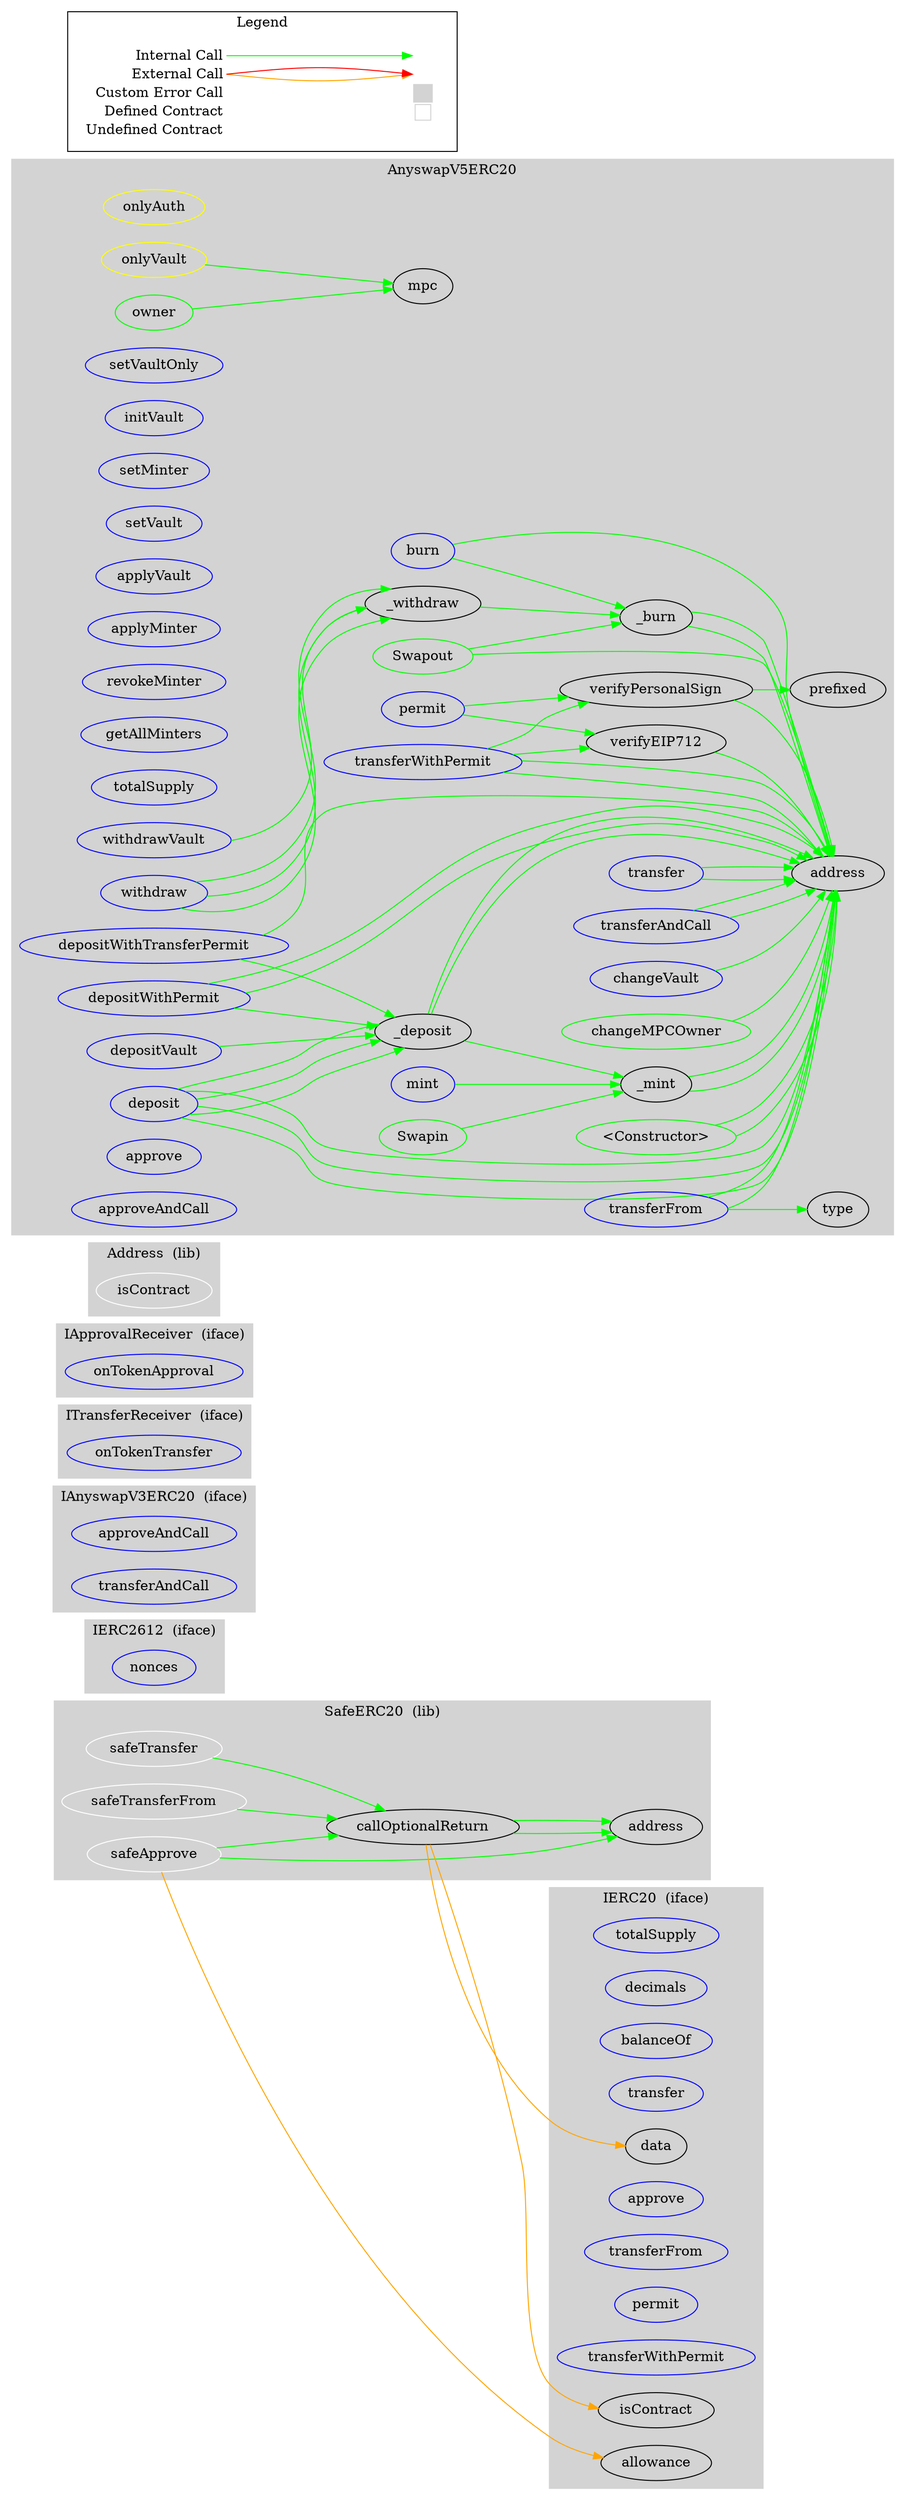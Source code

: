 digraph G {
  graph [ ratio = "auto", page = "100", compound =true ];
subgraph "clusterIERC20" {
  graph [ label = "IERC20  (iface)", color = "lightgray", style = "filled", bgcolor = "lightgray" ];
  "IERC20.totalSupply" [ label = "totalSupply", color = "blue" ];
  "IERC20.decimals" [ label = "decimals", color = "blue" ];
  "IERC20.balanceOf" [ label = "balanceOf", color = "blue" ];
  "IERC20.transfer" [ label = "transfer", color = "blue" ];
  "IERC20.allowance" [ label = "allowance" ];
  "IERC20.approve" [ label = "approve", color = "blue" ];
  "IERC20.transferFrom" [ label = "transferFrom", color = "blue" ];
  "IERC20.permit" [ label = "permit", color = "blue" ];
  "IERC20.transferWithPermit" [ label = "transferWithPermit", color = "blue" ];
  "IERC20.isContract" [ label = "isContract" ];
  "IERC20.data" [ label = "data" ];
}

subgraph "clusterIERC2612" {
  graph [ label = "IERC2612  (iface)", color = "lightgray", style = "filled", bgcolor = "lightgray" ];
  "IERC2612.nonces" [ label = "nonces", color = "blue" ];
}

subgraph "clusterIAnyswapV3ERC20" {
  graph [ label = "IAnyswapV3ERC20  (iface)", color = "lightgray", style = "filled", bgcolor = "lightgray" ];
  "IAnyswapV3ERC20.approveAndCall" [ label = "approveAndCall", color = "blue" ];
  "IAnyswapV3ERC20.transferAndCall" [ label = "transferAndCall", color = "blue" ];
}

subgraph "clusterITransferReceiver" {
  graph [ label = "ITransferReceiver  (iface)", color = "lightgray", style = "filled", bgcolor = "lightgray" ];
  "ITransferReceiver.onTokenTransfer" [ label = "onTokenTransfer", color = "blue" ];
}

subgraph "clusterIApprovalReceiver" {
  graph [ label = "IApprovalReceiver  (iface)", color = "lightgray", style = "filled", bgcolor = "lightgray" ];
  "IApprovalReceiver.onTokenApproval" [ label = "onTokenApproval", color = "blue" ];
}

subgraph "clusterAddress" {
  graph [ label = "Address  (lib)", color = "lightgray", style = "filled", bgcolor = "lightgray" ];
  "Address.isContract" [ label = "isContract", color = "white" ];
}

subgraph "clusterSafeERC20" {
  graph [ label = "SafeERC20  (lib)", color = "lightgray", style = "filled", bgcolor = "lightgray" ];
  "SafeERC20.safeTransfer" [ label = "safeTransfer", color = "white" ];
  "SafeERC20.safeTransferFrom" [ label = "safeTransferFrom", color = "white" ];
  "SafeERC20.safeApprove" [ label = "safeApprove", color = "white" ];
  "SafeERC20.callOptionalReturn" [ label = "callOptionalReturn" ];
  "SafeERC20.address" [ label = "address" ];
}

subgraph "clusterAnyswapV5ERC20" {
  graph [ label = "AnyswapV5ERC20", color = "lightgray", style = "filled", bgcolor = "lightgray" ];
  "AnyswapV5ERC20.onlyAuth" [ label = "onlyAuth", color = "yellow" ];
  "AnyswapV5ERC20.onlyVault" [ label = "onlyVault", color = "yellow" ];
  "AnyswapV5ERC20.owner" [ label = "owner", color = "green" ];
  "AnyswapV5ERC20.mpc" [ label = "mpc" ];
  "AnyswapV5ERC20.setVaultOnly" [ label = "setVaultOnly", color = "blue" ];
  "AnyswapV5ERC20.initVault" [ label = "initVault", color = "blue" ];
  "AnyswapV5ERC20.setMinter" [ label = "setMinter", color = "blue" ];
  "AnyswapV5ERC20.setVault" [ label = "setVault", color = "blue" ];
  "AnyswapV5ERC20.applyVault" [ label = "applyVault", color = "blue" ];
  "AnyswapV5ERC20.applyMinter" [ label = "applyMinter", color = "blue" ];
  "AnyswapV5ERC20.revokeMinter" [ label = "revokeMinter", color = "blue" ];
  "AnyswapV5ERC20.getAllMinters" [ label = "getAllMinters", color = "blue" ];
  "AnyswapV5ERC20.changeVault" [ label = "changeVault", color = "blue" ];
  "AnyswapV5ERC20.changeMPCOwner" [ label = "changeMPCOwner", color = "green" ];
  "AnyswapV5ERC20.mint" [ label = "mint", color = "blue" ];
  "AnyswapV5ERC20.burn" [ label = "burn", color = "blue" ];
  "AnyswapV5ERC20.Swapin" [ label = "Swapin", color = "green" ];
  "AnyswapV5ERC20.Swapout" [ label = "Swapout", color = "green" ];
  "AnyswapV5ERC20.<Constructor>" [ label = "<Constructor>", color = "green" ];
  "AnyswapV5ERC20.totalSupply" [ label = "totalSupply", color = "blue" ];
  "AnyswapV5ERC20.depositWithPermit" [ label = "depositWithPermit", color = "blue" ];
  "AnyswapV5ERC20.depositWithTransferPermit" [ label = "depositWithTransferPermit", color = "blue" ];
  "AnyswapV5ERC20.deposit" [ label = "deposit", color = "blue" ];
  "AnyswapV5ERC20.depositVault" [ label = "depositVault", color = "blue" ];
  "AnyswapV5ERC20._deposit" [ label = "_deposit" ];
  "AnyswapV5ERC20.withdraw" [ label = "withdraw", color = "blue" ];
  "AnyswapV5ERC20.withdrawVault" [ label = "withdrawVault", color = "blue" ];
  "AnyswapV5ERC20._withdraw" [ label = "_withdraw" ];
  "AnyswapV5ERC20._mint" [ label = "_mint" ];
  "AnyswapV5ERC20._burn" [ label = "_burn" ];
  "AnyswapV5ERC20.approve" [ label = "approve", color = "blue" ];
  "AnyswapV5ERC20.approveAndCall" [ label = "approveAndCall", color = "blue" ];
  "AnyswapV5ERC20.permit" [ label = "permit", color = "blue" ];
  "AnyswapV5ERC20.transferWithPermit" [ label = "transferWithPermit", color = "blue" ];
  "AnyswapV5ERC20.verifyEIP712" [ label = "verifyEIP712" ];
  "AnyswapV5ERC20.verifyPersonalSign" [ label = "verifyPersonalSign" ];
  "AnyswapV5ERC20.prefixed" [ label = "prefixed" ];
  "AnyswapV5ERC20.transfer" [ label = "transfer", color = "blue" ];
  "AnyswapV5ERC20.transferFrom" [ label = "transferFrom", color = "blue" ];
  "AnyswapV5ERC20.transferAndCall" [ label = "transferAndCall", color = "blue" ];
  "AnyswapV5ERC20.address" [ label = "address" ];
  "AnyswapV5ERC20.type" [ label = "type" ];
}

  "SafeERC20.safeTransfer";
  "SafeERC20.callOptionalReturn";
  "SafeERC20.safeTransferFrom";
  "SafeERC20.safeApprove";
  "IERC20.allowance";
  "SafeERC20.address";
  "IERC20.isContract";
  "IERC20.data";
  "AnyswapV5ERC20.onlyVault";
  "AnyswapV5ERC20.mpc";
  "AnyswapV5ERC20.owner";
  "AnyswapV5ERC20.changeVault";
  "AnyswapV5ERC20.address";
  "AnyswapV5ERC20.changeMPCOwner";
  "AnyswapV5ERC20.mint";
  "AnyswapV5ERC20._mint";
  "AnyswapV5ERC20.burn";
  "AnyswapV5ERC20._burn";
  "AnyswapV5ERC20.Swapin";
  "AnyswapV5ERC20.Swapout";
  "AnyswapV5ERC20.<Constructor>";
  "AnyswapV5ERC20.depositWithPermit";
  "AnyswapV5ERC20._deposit";
  "AnyswapV5ERC20.depositWithTransferPermit";
  "AnyswapV5ERC20.deposit";
  "AnyswapV5ERC20.depositVault";
  "AnyswapV5ERC20.withdraw";
  "AnyswapV5ERC20._withdraw";
  "AnyswapV5ERC20.withdrawVault";
  "AnyswapV5ERC20.permit";
  "AnyswapV5ERC20.verifyEIP712";
  "AnyswapV5ERC20.verifyPersonalSign";
  "AnyswapV5ERC20.transferWithPermit";
  "AnyswapV5ERC20.prefixed";
  "AnyswapV5ERC20.transfer";
  "AnyswapV5ERC20.transferFrom";
  "AnyswapV5ERC20.type";
  "AnyswapV5ERC20.transferAndCall";
  "SafeERC20.safeTransfer" -> "SafeERC20.callOptionalReturn" [ color = "green" ];
  "SafeERC20.safeTransferFrom" -> "SafeERC20.callOptionalReturn" [ color = "green" ];
  "SafeERC20.safeApprove" -> "IERC20.allowance" [ color = "orange" ];
  "SafeERC20.safeApprove" -> "SafeERC20.address" [ color = "green" ];
  "SafeERC20.safeApprove" -> "SafeERC20.callOptionalReturn" [ color = "green" ];
  "SafeERC20.callOptionalReturn" -> "IERC20.isContract" [ color = "orange" ];
  "SafeERC20.callOptionalReturn" -> "SafeERC20.address" [ color = "green" ];
  "SafeERC20.callOptionalReturn" -> "IERC20.data" [ color = "orange" ];
  "SafeERC20.callOptionalReturn" -> "SafeERC20.address" [ color = "green" ];
  "AnyswapV5ERC20.onlyVault" -> "AnyswapV5ERC20.mpc" [ color = "green" ];
  "AnyswapV5ERC20.owner" -> "AnyswapV5ERC20.mpc" [ color = "green" ];
  "AnyswapV5ERC20.changeVault" -> "AnyswapV5ERC20.address" [ color = "green" ];
  "AnyswapV5ERC20.changeMPCOwner" -> "AnyswapV5ERC20.address" [ color = "green" ];
  "AnyswapV5ERC20.mint" -> "AnyswapV5ERC20._mint" [ color = "green" ];
  "AnyswapV5ERC20.burn" -> "AnyswapV5ERC20.address" [ color = "green" ];
  "AnyswapV5ERC20.burn" -> "AnyswapV5ERC20._burn" [ color = "green" ];
  "AnyswapV5ERC20.Swapin" -> "AnyswapV5ERC20._mint" [ color = "green" ];
  "AnyswapV5ERC20.Swapout" -> "AnyswapV5ERC20.address" [ color = "green" ];
  "AnyswapV5ERC20.Swapout" -> "AnyswapV5ERC20._burn" [ color = "green" ];
  "AnyswapV5ERC20.<Constructor>" -> "AnyswapV5ERC20.address" [ color = "green" ];
  "AnyswapV5ERC20.<Constructor>" -> "AnyswapV5ERC20.address" [ color = "green" ];
  "AnyswapV5ERC20.depositWithPermit" -> "AnyswapV5ERC20.address" [ color = "green" ];
  "AnyswapV5ERC20.depositWithPermit" -> "AnyswapV5ERC20.address" [ color = "green" ];
  "AnyswapV5ERC20.depositWithPermit" -> "AnyswapV5ERC20._deposit" [ color = "green" ];
  "AnyswapV5ERC20.depositWithTransferPermit" -> "AnyswapV5ERC20.address" [ color = "green" ];
  "AnyswapV5ERC20.depositWithTransferPermit" -> "AnyswapV5ERC20._deposit" [ color = "green" ];
  "AnyswapV5ERC20.deposit" -> "AnyswapV5ERC20.address" [ color = "green" ];
  "AnyswapV5ERC20.deposit" -> "AnyswapV5ERC20._deposit" [ color = "green" ];
  "AnyswapV5ERC20.deposit" -> "AnyswapV5ERC20.address" [ color = "green" ];
  "AnyswapV5ERC20.deposit" -> "AnyswapV5ERC20._deposit" [ color = "green" ];
  "AnyswapV5ERC20.deposit" -> "AnyswapV5ERC20.address" [ color = "green" ];
  "AnyswapV5ERC20.deposit" -> "AnyswapV5ERC20._deposit" [ color = "green" ];
  "AnyswapV5ERC20.depositVault" -> "AnyswapV5ERC20._deposit" [ color = "green" ];
  "AnyswapV5ERC20._deposit" -> "AnyswapV5ERC20.address" [ color = "green" ];
  "AnyswapV5ERC20._deposit" -> "AnyswapV5ERC20.address" [ color = "green" ];
  "AnyswapV5ERC20._deposit" -> "AnyswapV5ERC20._mint" [ color = "green" ];
  "AnyswapV5ERC20.withdraw" -> "AnyswapV5ERC20._withdraw" [ color = "green" ];
  "AnyswapV5ERC20.withdraw" -> "AnyswapV5ERC20._withdraw" [ color = "green" ];
  "AnyswapV5ERC20.withdraw" -> "AnyswapV5ERC20._withdraw" [ color = "green" ];
  "AnyswapV5ERC20.withdrawVault" -> "AnyswapV5ERC20._withdraw" [ color = "green" ];
  "AnyswapV5ERC20._withdraw" -> "AnyswapV5ERC20._burn" [ color = "green" ];
  "AnyswapV5ERC20._mint" -> "AnyswapV5ERC20.address" [ color = "green" ];
  "AnyswapV5ERC20._mint" -> "AnyswapV5ERC20.address" [ color = "green" ];
  "AnyswapV5ERC20._burn" -> "AnyswapV5ERC20.address" [ color = "green" ];
  "AnyswapV5ERC20._burn" -> "AnyswapV5ERC20.address" [ color = "green" ];
  "AnyswapV5ERC20.permit" -> "AnyswapV5ERC20.verifyEIP712" [ color = "green" ];
  "AnyswapV5ERC20.permit" -> "AnyswapV5ERC20.verifyPersonalSign" [ color = "green" ];
  "AnyswapV5ERC20.transferWithPermit" -> "AnyswapV5ERC20.verifyEIP712" [ color = "green" ];
  "AnyswapV5ERC20.transferWithPermit" -> "AnyswapV5ERC20.verifyPersonalSign" [ color = "green" ];
  "AnyswapV5ERC20.transferWithPermit" -> "AnyswapV5ERC20.address" [ color = "green" ];
  "AnyswapV5ERC20.transferWithPermit" -> "AnyswapV5ERC20.address" [ color = "green" ];
  "AnyswapV5ERC20.verifyEIP712" -> "AnyswapV5ERC20.address" [ color = "green" ];
  "AnyswapV5ERC20.verifyPersonalSign" -> "AnyswapV5ERC20.prefixed" [ color = "green" ];
  "AnyswapV5ERC20.verifyPersonalSign" -> "AnyswapV5ERC20.address" [ color = "green" ];
  "AnyswapV5ERC20.transfer" -> "AnyswapV5ERC20.address" [ color = "green" ];
  "AnyswapV5ERC20.transfer" -> "AnyswapV5ERC20.address" [ color = "green" ];
  "AnyswapV5ERC20.transferFrom" -> "AnyswapV5ERC20.address" [ color = "green" ];
  "AnyswapV5ERC20.transferFrom" -> "AnyswapV5ERC20.address" [ color = "green" ];
  "AnyswapV5ERC20.transferFrom" -> "AnyswapV5ERC20.type" [ color = "green" ];
  "AnyswapV5ERC20.transferAndCall" -> "AnyswapV5ERC20.address" [ color = "green" ];
  "AnyswapV5ERC20.transferAndCall" -> "AnyswapV5ERC20.address" [ color = "green" ];


rankdir=LR
node [shape=plaintext]
subgraph cluster_01 { 
label = "Legend";
key [label=<<table border="0" cellpadding="2" cellspacing="0" cellborder="0">
  <tr><td align="right" port="i1">Internal Call</td></tr>
  <tr><td align="right" port="i2">External Call</td></tr>
  <tr><td align="right" port="i2">Custom Error Call</td></tr>
  <tr><td align="right" port="i3">Defined Contract</td></tr>
  <tr><td align="right" port="i4">Undefined Contract</td></tr>
  </table>>]
key2 [label=<<table border="0" cellpadding="2" cellspacing="0" cellborder="0">
  <tr><td port="i1">&nbsp;&nbsp;&nbsp;</td></tr>
  <tr><td port="i2">&nbsp;&nbsp;&nbsp;</td></tr>
  <tr><td port="i3" bgcolor="lightgray">&nbsp;&nbsp;&nbsp;</td></tr>
  <tr><td port="i4">
    <table border="1" cellborder="0" cellspacing="0" cellpadding="7" color="lightgray">
      <tr>
       <td></td>
      </tr>
     </table>
  </td></tr>
  </table>>]
key:i1:e -> key2:i1:w [color="green"]
key:i2:e -> key2:i2:w [color="orange"]
key:i2:e -> key2:i2:w [color="red"]
}
}

